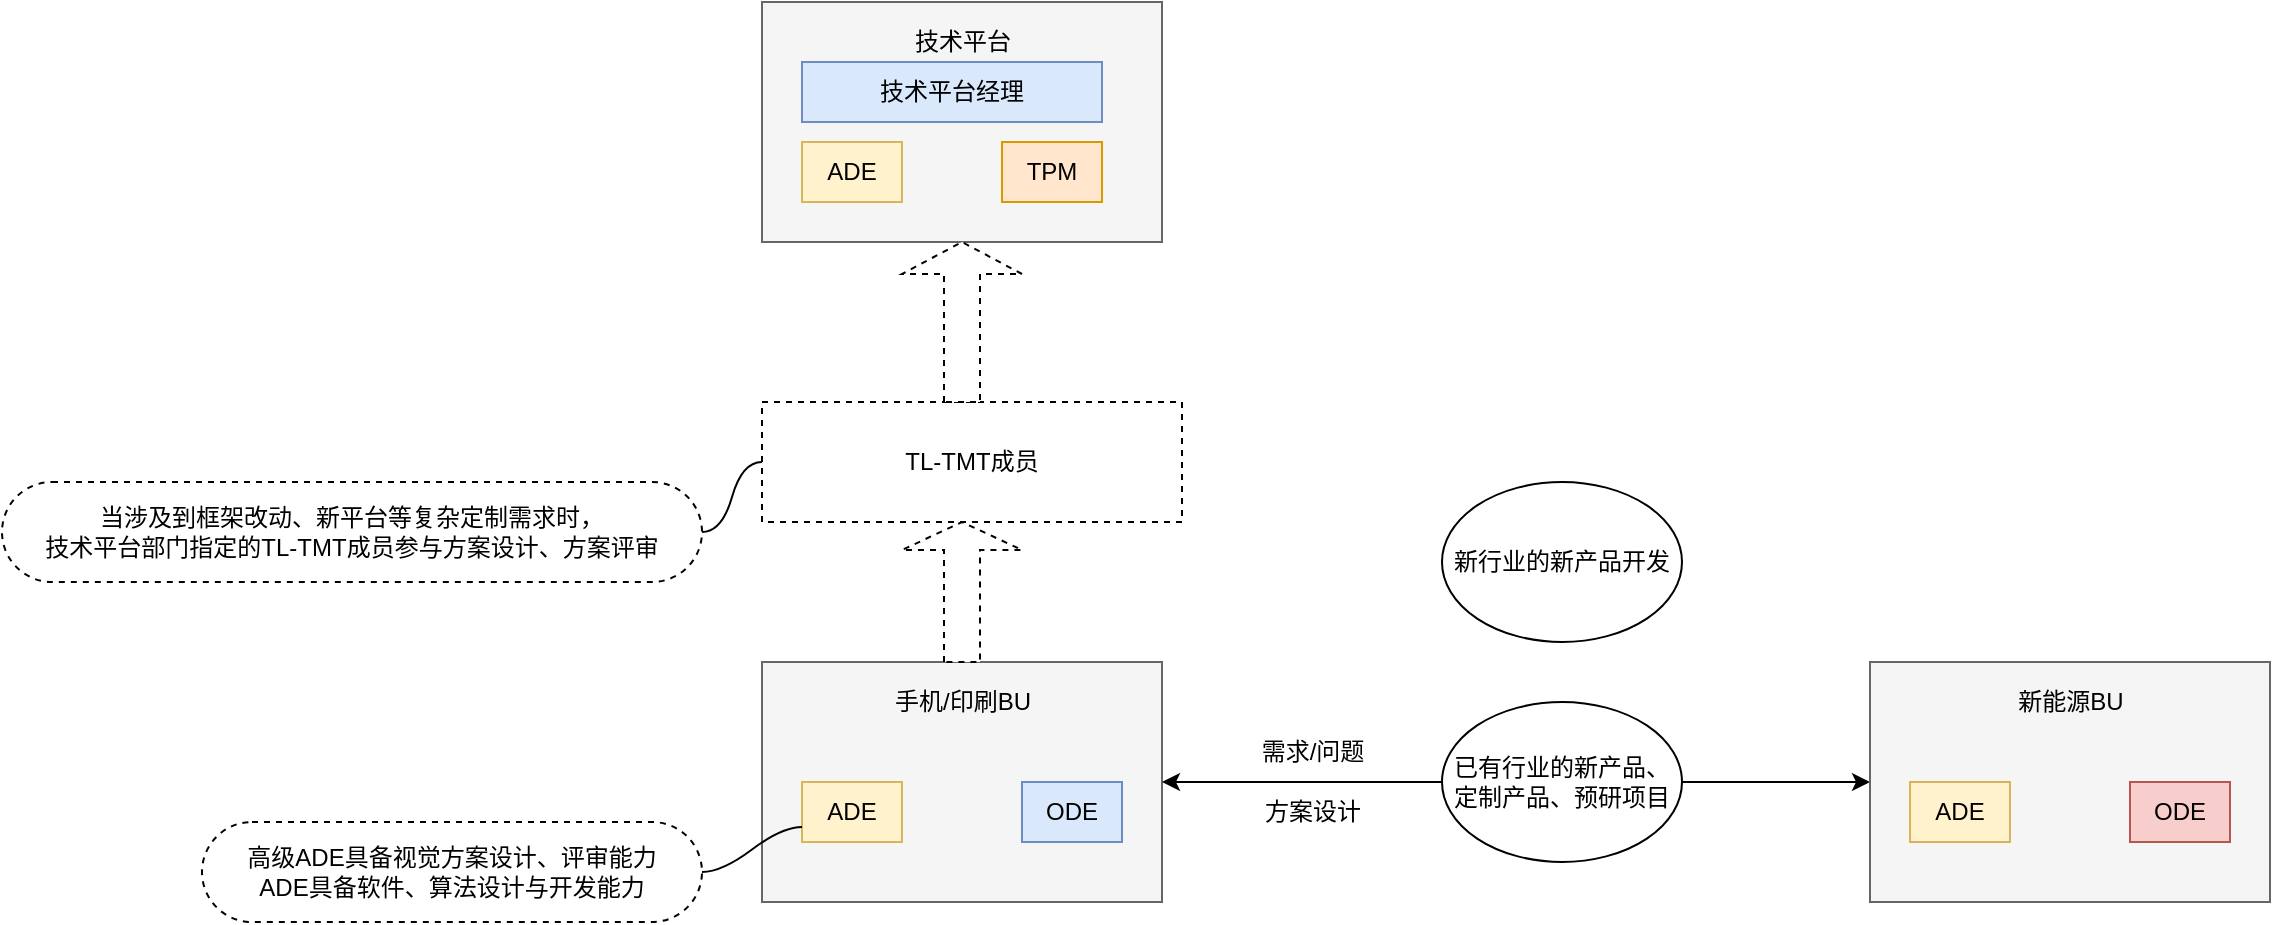 <mxfile version="20.3.0" type="github">
  <diagram name="Page-1" id="d9b1e647-80fa-b4a2-5024-87a742678bcc">
    <mxGraphModel dx="2475" dy="794" grid="1" gridSize="10" guides="1" tooltips="1" connect="1" arrows="1" fold="1" page="1" pageScale="1" pageWidth="1100" pageHeight="850" background="none" math="0" shadow="0">
      <root>
        <mxCell id="0" />
        <mxCell id="1" parent="0" />
        <mxCell id="hi9G9Pi7xGboPuBEP533-1" value="" style="rounded=0;whiteSpace=wrap;html=1;fillColor=#f5f5f5;fontColor=#333333;strokeColor=#666666;" vertex="1" parent="1">
          <mxGeometry x="170" y="350" width="200" height="120" as="geometry" />
        </mxCell>
        <mxCell id="hi9G9Pi7xGboPuBEP533-3" value="手机/印刷BU" style="text;html=1;align=center;verticalAlign=middle;resizable=0;points=[];autosize=1;strokeColor=none;fillColor=none;" vertex="1" parent="1">
          <mxGeometry x="225" y="355" width="90" height="30" as="geometry" />
        </mxCell>
        <mxCell id="hi9G9Pi7xGboPuBEP533-4" value="ADE" style="rounded=0;whiteSpace=wrap;html=1;fillColor=#fff2cc;strokeColor=#d6b656;" vertex="1" parent="1">
          <mxGeometry x="190" y="410" width="50" height="30" as="geometry" />
        </mxCell>
        <mxCell id="hi9G9Pi7xGboPuBEP533-6" style="edgeStyle=orthogonalEdgeStyle;rounded=0;orthogonalLoop=1;jettySize=auto;html=1;exitX=0;exitY=0.5;exitDx=0;exitDy=0;entryX=1;entryY=0.5;entryDx=0;entryDy=0;" edge="1" parent="1" source="hi9G9Pi7xGboPuBEP533-5" target="hi9G9Pi7xGboPuBEP533-1">
          <mxGeometry relative="1" as="geometry" />
        </mxCell>
        <mxCell id="hi9G9Pi7xGboPuBEP533-36" style="edgeStyle=orthogonalEdgeStyle;rounded=0;orthogonalLoop=1;jettySize=auto;html=1;exitX=1;exitY=0.5;exitDx=0;exitDy=0;" edge="1" parent="1" source="hi9G9Pi7xGboPuBEP533-5" target="hi9G9Pi7xGboPuBEP533-25">
          <mxGeometry relative="1" as="geometry" />
        </mxCell>
        <mxCell id="hi9G9Pi7xGboPuBEP533-5" value="已有行业的新产品、定制产品、预研项目" style="ellipse;whiteSpace=wrap;html=1;" vertex="1" parent="1">
          <mxGeometry x="510" y="370" width="120" height="80" as="geometry" />
        </mxCell>
        <mxCell id="hi9G9Pi7xGboPuBEP533-7" value="需求/问题" style="text;html=1;align=center;verticalAlign=middle;resizable=0;points=[];autosize=1;strokeColor=none;fillColor=none;" vertex="1" parent="1">
          <mxGeometry x="410" y="380" width="70" height="30" as="geometry" />
        </mxCell>
        <mxCell id="hi9G9Pi7xGboPuBEP533-8" value="方案设计" style="text;html=1;align=center;verticalAlign=middle;resizable=0;points=[];autosize=1;strokeColor=none;fillColor=none;" vertex="1" parent="1">
          <mxGeometry x="410" y="410" width="70" height="30" as="geometry" />
        </mxCell>
        <mxCell id="hi9G9Pi7xGboPuBEP533-9" value="ODE" style="rounded=0;whiteSpace=wrap;html=1;fillColor=#dae8fc;strokeColor=#6c8ebf;" vertex="1" parent="1">
          <mxGeometry x="300" y="410" width="50" height="30" as="geometry" />
        </mxCell>
        <mxCell id="hi9G9Pi7xGboPuBEP533-10" value="新行业的新产品开发" style="ellipse;whiteSpace=wrap;html=1;" vertex="1" parent="1">
          <mxGeometry x="510" y="260" width="120" height="80" as="geometry" />
        </mxCell>
        <mxCell id="hi9G9Pi7xGboPuBEP533-11" value="TL-TMT成员" style="rounded=0;whiteSpace=wrap;html=1;dashed=1;" vertex="1" parent="1">
          <mxGeometry x="170" y="220" width="210" height="60" as="geometry" />
        </mxCell>
        <mxCell id="hi9G9Pi7xGboPuBEP533-19" value="" style="rounded=0;whiteSpace=wrap;html=1;fillColor=#f5f5f5;fontColor=#333333;strokeColor=#666666;" vertex="1" parent="1">
          <mxGeometry x="170" y="20" width="200" height="120" as="geometry" />
        </mxCell>
        <mxCell id="hi9G9Pi7xGboPuBEP533-20" value="技术平台" style="text;html=1;align=center;verticalAlign=middle;resizable=0;points=[];autosize=1;strokeColor=none;fillColor=none;" vertex="1" parent="1">
          <mxGeometry x="235" y="25" width="70" height="30" as="geometry" />
        </mxCell>
        <mxCell id="hi9G9Pi7xGboPuBEP533-21" value="ADE" style="rounded=0;whiteSpace=wrap;html=1;fillColor=#fff2cc;strokeColor=#d6b656;" vertex="1" parent="1">
          <mxGeometry x="190" y="90" width="50" height="30" as="geometry" />
        </mxCell>
        <mxCell id="hi9G9Pi7xGboPuBEP533-22" value="TPM" style="rounded=0;whiteSpace=wrap;html=1;fillColor=#ffe6cc;strokeColor=#d79b00;" vertex="1" parent="1">
          <mxGeometry x="290" y="90" width="50" height="30" as="geometry" />
        </mxCell>
        <mxCell id="hi9G9Pi7xGboPuBEP533-23" value="" style="shape=singleArrow;direction=north;whiteSpace=wrap;html=1;dashed=1;" vertex="1" parent="1">
          <mxGeometry x="240" y="280" width="60" height="70" as="geometry" />
        </mxCell>
        <mxCell id="hi9G9Pi7xGboPuBEP533-24" value="" style="shape=singleArrow;direction=north;whiteSpace=wrap;html=1;dashed=1;" vertex="1" parent="1">
          <mxGeometry x="240" y="140" width="60" height="80" as="geometry" />
        </mxCell>
        <mxCell id="hi9G9Pi7xGboPuBEP533-25" value="" style="rounded=0;whiteSpace=wrap;html=1;fillColor=#f5f5f5;fontColor=#333333;strokeColor=#666666;" vertex="1" parent="1">
          <mxGeometry x="724" y="350" width="200" height="120" as="geometry" />
        </mxCell>
        <mxCell id="hi9G9Pi7xGboPuBEP533-26" value="新能源BU" style="text;html=1;align=center;verticalAlign=middle;resizable=0;points=[];autosize=1;strokeColor=none;fillColor=none;" vertex="1" parent="1">
          <mxGeometry x="784" y="355" width="80" height="30" as="geometry" />
        </mxCell>
        <mxCell id="hi9G9Pi7xGboPuBEP533-27" value="ADE" style="rounded=0;whiteSpace=wrap;html=1;fillColor=#fff2cc;strokeColor=#d6b656;" vertex="1" parent="1">
          <mxGeometry x="744" y="410" width="50" height="30" as="geometry" />
        </mxCell>
        <mxCell id="hi9G9Pi7xGboPuBEP533-28" value="ODE" style="rounded=0;whiteSpace=wrap;html=1;fillColor=#f8cecc;strokeColor=#b85450;" vertex="1" parent="1">
          <mxGeometry x="854" y="410" width="50" height="30" as="geometry" />
        </mxCell>
        <mxCell id="hi9G9Pi7xGboPuBEP533-31" value="高级ADE具备视觉方案设计、评审能力&lt;br&gt;ADE具备软件、算法设计与开发能力" style="whiteSpace=wrap;html=1;rounded=1;arcSize=50;align=center;verticalAlign=middle;strokeWidth=1;autosize=1;spacing=4;treeFolding=1;treeMoving=1;newEdgeStyle={&quot;edgeStyle&quot;:&quot;entityRelationEdgeStyle&quot;,&quot;startArrow&quot;:&quot;none&quot;,&quot;endArrow&quot;:&quot;none&quot;,&quot;segment&quot;:10,&quot;curved&quot;:1};dashed=1;" vertex="1" parent="1">
          <mxGeometry x="-110" y="430" width="250" height="50" as="geometry" />
        </mxCell>
        <mxCell id="hi9G9Pi7xGboPuBEP533-32" value="" style="edgeStyle=entityRelationEdgeStyle;startArrow=none;endArrow=none;segment=10;curved=1;rounded=0;exitX=0;exitY=0.75;exitDx=0;exitDy=0;" edge="1" target="hi9G9Pi7xGboPuBEP533-31" parent="1" source="hi9G9Pi7xGboPuBEP533-4">
          <mxGeometry relative="1" as="geometry">
            <mxPoint x="78" y="580" as="sourcePoint" />
          </mxGeometry>
        </mxCell>
        <mxCell id="hi9G9Pi7xGboPuBEP533-34" value="当涉及到框架改动、新平台等复杂定制需求时，&lt;br&gt;技术平台部门指定的TL-TMT成员参与方案设计、方案评审" style="whiteSpace=wrap;html=1;rounded=1;arcSize=50;align=center;verticalAlign=middle;strokeWidth=1;autosize=1;spacing=4;treeFolding=1;treeMoving=1;newEdgeStyle={&quot;edgeStyle&quot;:&quot;entityRelationEdgeStyle&quot;,&quot;startArrow&quot;:&quot;none&quot;,&quot;endArrow&quot;:&quot;none&quot;,&quot;segment&quot;:10,&quot;curved&quot;:1};dashed=1;" vertex="1" parent="1">
          <mxGeometry x="-210" y="260" width="350" height="50" as="geometry" />
        </mxCell>
        <mxCell id="hi9G9Pi7xGboPuBEP533-35" value="" style="edgeStyle=entityRelationEdgeStyle;startArrow=none;endArrow=none;segment=10;curved=1;rounded=0;exitX=0;exitY=0.5;exitDx=0;exitDy=0;" edge="1" target="hi9G9Pi7xGboPuBEP533-34" parent="1" source="hi9G9Pi7xGboPuBEP533-11">
          <mxGeometry relative="1" as="geometry">
            <mxPoint x="150" y="220" as="sourcePoint" />
          </mxGeometry>
        </mxCell>
        <mxCell id="hi9G9Pi7xGboPuBEP533-37" value="技术平台经理" style="rounded=0;whiteSpace=wrap;html=1;fillColor=#dae8fc;strokeColor=#6c8ebf;" vertex="1" parent="1">
          <mxGeometry x="190" y="50" width="150" height="30" as="geometry" />
        </mxCell>
      </root>
    </mxGraphModel>
  </diagram>
</mxfile>
